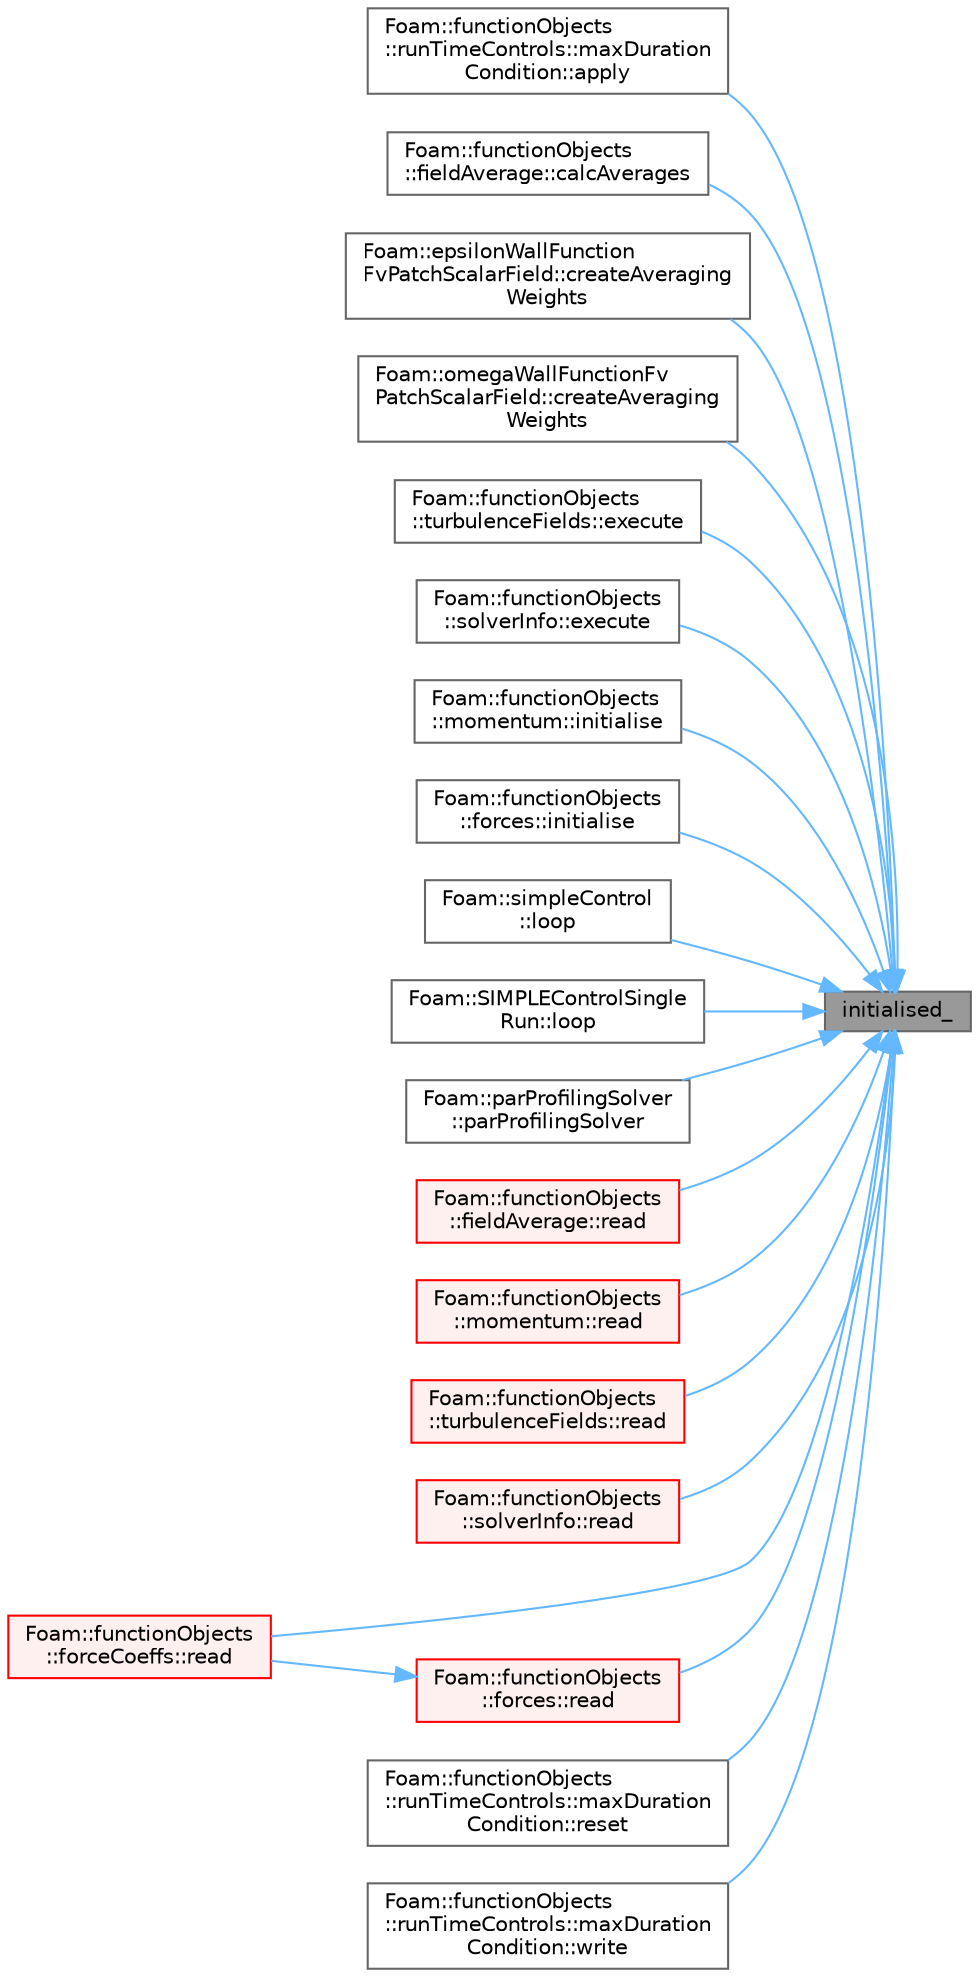 digraph "initialised_"
{
 // LATEX_PDF_SIZE
  bgcolor="transparent";
  edge [fontname=Helvetica,fontsize=10,labelfontname=Helvetica,labelfontsize=10];
  node [fontname=Helvetica,fontsize=10,shape=box,height=0.2,width=0.4];
  rankdir="RL";
  Node1 [id="Node000001",label="initialised_",height=0.2,width=0.4,color="gray40", fillcolor="grey60", style="filled", fontcolor="black",tooltip=" "];
  Node1 -> Node2 [id="edge1_Node000001_Node000002",dir="back",color="steelblue1",style="solid",tooltip=" "];
  Node2 [id="Node000002",label="Foam::functionObjects\l::runTimeControls::maxDuration\lCondition::apply",height=0.2,width=0.4,color="grey40", fillcolor="white", style="filled",URL="$classFoam_1_1functionObjects_1_1runTimeControls_1_1maxDurationCondition.html#a41707e0215f265cb54e28ae4660d487f",tooltip=" "];
  Node1 -> Node3 [id="edge2_Node000001_Node000003",dir="back",color="steelblue1",style="solid",tooltip=" "];
  Node3 [id="Node000003",label="Foam::functionObjects\l::fieldAverage::calcAverages",height=0.2,width=0.4,color="grey40", fillcolor="white", style="filled",URL="$classFoam_1_1functionObjects_1_1fieldAverage.html#a3f1e1d542387df6f05c6b556296c6f63",tooltip=" "];
  Node1 -> Node4 [id="edge3_Node000001_Node000004",dir="back",color="steelblue1",style="solid",tooltip=" "];
  Node4 [id="Node000004",label="Foam::epsilonWallFunction\lFvPatchScalarField::createAveraging\lWeights",height=0.2,width=0.4,color="grey40", fillcolor="white", style="filled",URL="$classFoam_1_1epsilonWallFunctionFvPatchScalarField.html#a7e3f26a2eb2d1d475fca3c80c5fa26f0",tooltip=" "];
  Node1 -> Node5 [id="edge4_Node000001_Node000005",dir="back",color="steelblue1",style="solid",tooltip=" "];
  Node5 [id="Node000005",label="Foam::omegaWallFunctionFv\lPatchScalarField::createAveraging\lWeights",height=0.2,width=0.4,color="grey40", fillcolor="white", style="filled",URL="$classFoam_1_1omegaWallFunctionFvPatchScalarField.html#a7e3f26a2eb2d1d475fca3c80c5fa26f0",tooltip=" "];
  Node1 -> Node6 [id="edge5_Node000001_Node000006",dir="back",color="steelblue1",style="solid",tooltip=" "];
  Node6 [id="Node000006",label="Foam::functionObjects\l::turbulenceFields::execute",height=0.2,width=0.4,color="grey40", fillcolor="white", style="filled",URL="$classFoam_1_1functionObjects_1_1turbulenceFields.html#ae006844a02161d12182ab372ca5c257b",tooltip=" "];
  Node1 -> Node7 [id="edge6_Node000001_Node000007",dir="back",color="steelblue1",style="solid",tooltip=" "];
  Node7 [id="Node000007",label="Foam::functionObjects\l::solverInfo::execute",height=0.2,width=0.4,color="grey40", fillcolor="white", style="filled",URL="$classFoam_1_1functionObjects_1_1solverInfo.html#ae006844a02161d12182ab372ca5c257b",tooltip=" "];
  Node1 -> Node8 [id="edge7_Node000001_Node000008",dir="back",color="steelblue1",style="solid",tooltip=" "];
  Node8 [id="Node000008",label="Foam::functionObjects\l::momentum::initialise",height=0.2,width=0.4,color="grey40", fillcolor="white", style="filled",URL="$classFoam_1_1functionObjects_1_1momentum.html#a18abf8b19283101238a77c9e6865b673",tooltip=" "];
  Node1 -> Node9 [id="edge8_Node000001_Node000009",dir="back",color="steelblue1",style="solid",tooltip=" "];
  Node9 [id="Node000009",label="Foam::functionObjects\l::forces::initialise",height=0.2,width=0.4,color="grey40", fillcolor="white", style="filled",URL="$classFoam_1_1functionObjects_1_1forces.html#a18abf8b19283101238a77c9e6865b673",tooltip=" "];
  Node1 -> Node10 [id="edge9_Node000001_Node000010",dir="back",color="steelblue1",style="solid",tooltip=" "];
  Node10 [id="Node000010",label="Foam::simpleControl\l::loop",height=0.2,width=0.4,color="grey40", fillcolor="white", style="filled",URL="$classFoam_1_1simpleControl.html#adf77b77054c2d4c23b70556fe767f23e",tooltip=" "];
  Node1 -> Node11 [id="edge10_Node000001_Node000011",dir="back",color="steelblue1",style="solid",tooltip=" "];
  Node11 [id="Node000011",label="Foam::SIMPLEControlSingle\lRun::loop",height=0.2,width=0.4,color="grey40", fillcolor="white", style="filled",URL="$classFoam_1_1SIMPLEControlSingleRun.html#adf77b77054c2d4c23b70556fe767f23e",tooltip=" "];
  Node1 -> Node12 [id="edge11_Node000001_Node000012",dir="back",color="steelblue1",style="solid",tooltip=" "];
  Node12 [id="Node000012",label="Foam::parProfilingSolver\l::parProfilingSolver",height=0.2,width=0.4,color="grey40", fillcolor="white", style="filled",URL="$classFoam_1_1parProfilingSolver.html#aefaed9597e9392f56bab70d0db7db329",tooltip=" "];
  Node1 -> Node13 [id="edge12_Node000001_Node000013",dir="back",color="steelblue1",style="solid",tooltip=" "];
  Node13 [id="Node000013",label="Foam::functionObjects\l::fieldAverage::read",height=0.2,width=0.4,color="red", fillcolor="#FFF0F0", style="filled",URL="$classFoam_1_1functionObjects_1_1fieldAverage.html#afac0600fef97b05534a595ce00b272ed",tooltip=" "];
  Node1 -> Node15 [id="edge13_Node000001_Node000015",dir="back",color="steelblue1",style="solid",tooltip=" "];
  Node15 [id="Node000015",label="Foam::functionObjects\l::momentum::read",height=0.2,width=0.4,color="red", fillcolor="#FFF0F0", style="filled",URL="$classFoam_1_1functionObjects_1_1momentum.html#afac0600fef97b05534a595ce00b272ed",tooltip=" "];
  Node1 -> Node18 [id="edge14_Node000001_Node000018",dir="back",color="steelblue1",style="solid",tooltip=" "];
  Node18 [id="Node000018",label="Foam::functionObjects\l::turbulenceFields::read",height=0.2,width=0.4,color="red", fillcolor="#FFF0F0", style="filled",URL="$classFoam_1_1functionObjects_1_1turbulenceFields.html#afac0600fef97b05534a595ce00b272ed",tooltip=" "];
  Node1 -> Node20 [id="edge15_Node000001_Node000020",dir="back",color="steelblue1",style="solid",tooltip=" "];
  Node20 [id="Node000020",label="Foam::functionObjects\l::solverInfo::read",height=0.2,width=0.4,color="red", fillcolor="#FFF0F0", style="filled",URL="$classFoam_1_1functionObjects_1_1solverInfo.html#afac0600fef97b05534a595ce00b272ed",tooltip=" "];
  Node1 -> Node22 [id="edge16_Node000001_Node000022",dir="back",color="steelblue1",style="solid",tooltip=" "];
  Node22 [id="Node000022",label="Foam::functionObjects\l::forceCoeffs::read",height=0.2,width=0.4,color="red", fillcolor="#FFF0F0", style="filled",URL="$classFoam_1_1functionObjects_1_1forceCoeffs.html#a6ce0c64db98eb6144d363dbfc86104eb",tooltip=" "];
  Node1 -> Node24 [id="edge17_Node000001_Node000024",dir="back",color="steelblue1",style="solid",tooltip=" "];
  Node24 [id="Node000024",label="Foam::functionObjects\l::forces::read",height=0.2,width=0.4,color="red", fillcolor="#FFF0F0", style="filled",URL="$classFoam_1_1functionObjects_1_1forces.html#a6ce0c64db98eb6144d363dbfc86104eb",tooltip=" "];
  Node24 -> Node22 [id="edge18_Node000024_Node000022",dir="back",color="steelblue1",style="solid",tooltip=" "];
  Node1 -> Node29 [id="edge19_Node000001_Node000029",dir="back",color="steelblue1",style="solid",tooltip=" "];
  Node29 [id="Node000029",label="Foam::functionObjects\l::runTimeControls::maxDuration\lCondition::reset",height=0.2,width=0.4,color="grey40", fillcolor="white", style="filled",URL="$classFoam_1_1functionObjects_1_1runTimeControls_1_1maxDurationCondition.html#ad20897c5c8bd47f5d4005989bead0e55",tooltip=" "];
  Node1 -> Node30 [id="edge20_Node000001_Node000030",dir="back",color="steelblue1",style="solid",tooltip=" "];
  Node30 [id="Node000030",label="Foam::functionObjects\l::runTimeControls::maxDuration\lCondition::write",height=0.2,width=0.4,color="grey40", fillcolor="white", style="filled",URL="$classFoam_1_1functionObjects_1_1runTimeControls_1_1maxDurationCondition.html#aac759501cf6c7895a70eecbef0226ae1",tooltip=" "];
}
